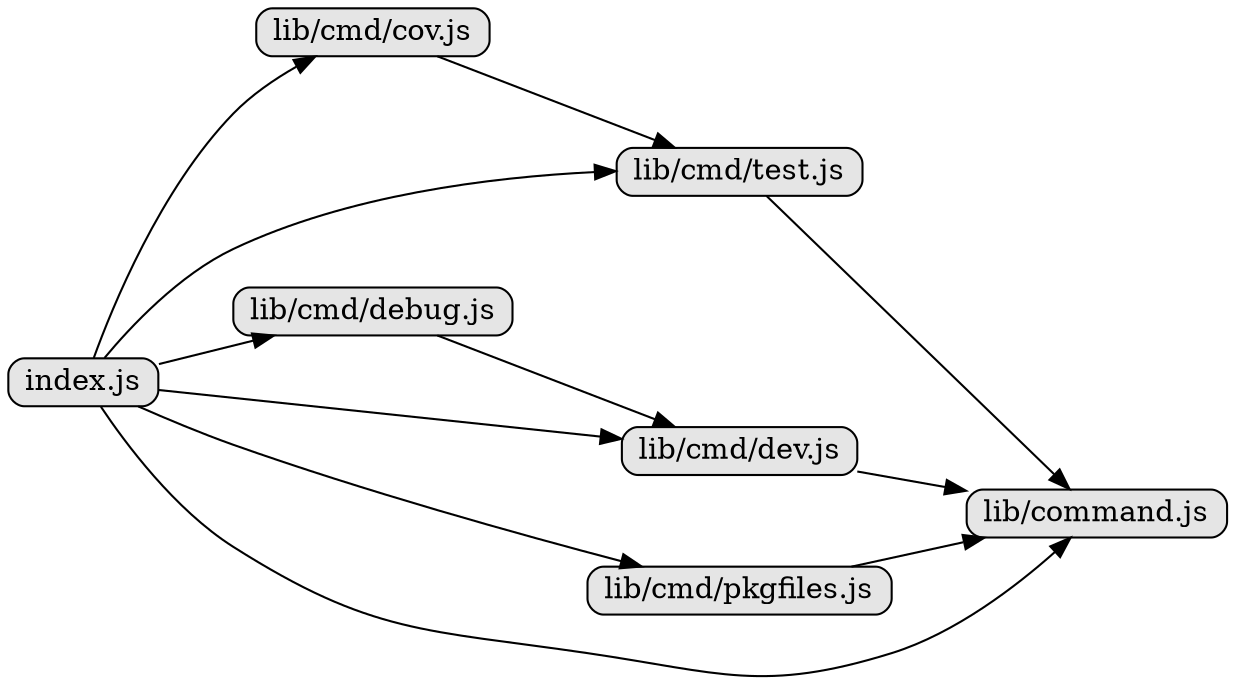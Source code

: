 digraph G {

  nodesep=0.5;
  charset="UTF-8";
  rankdir=LR;
  fixedsize=true;
  compound=true;
  node [style="rounded,filled", width=0, height=0, shape=box, fillcolor="#E5E5E5", concentrate=true]

  "index.js";
  "lib/cmd/cov.js";
  "lib/cmd/debug.js";
  "lib/cmd/dev.js";
  "lib/cmd/pkgfiles.js";
  "lib/cmd/test.js";
  "lib/command.js";
  "index.js" -> "lib/cmd/cov.js";
  "index.js" -> "lib/cmd/debug.js";
  "index.js" -> "lib/cmd/dev.js";
  "index.js" -> "lib/cmd/pkgfiles.js";
  "index.js" -> "lib/cmd/test.js";
  "index.js" -> "lib/command.js";
  "lib/cmd/cov.js" -> "lib/cmd/test.js";
  "lib/cmd/debug.js" -> "lib/cmd/dev.js";
  "lib/cmd/dev.js" -> "lib/command.js";
  "lib/cmd/pkgfiles.js" -> "lib/command.js";
  "lib/cmd/test.js" -> "lib/command.js";
}

